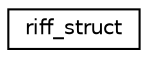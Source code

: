 digraph "Graphical Class Hierarchy"
{
  edge [fontname="Helvetica",fontsize="10",labelfontname="Helvetica",labelfontsize="10"];
  node [fontname="Helvetica",fontsize="10",shape=record];
  rankdir="LR";
  Node1 [label="riff_struct",height=0.2,width=0.4,color="black", fillcolor="white", style="filled",URL="$structriff__struct.html"];
}
